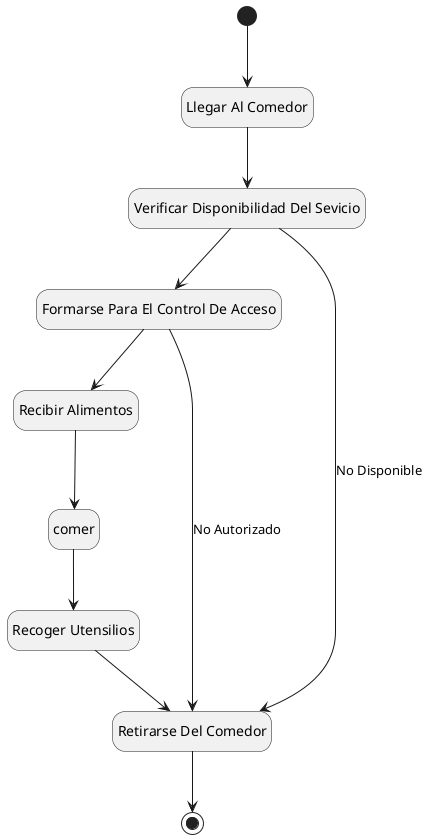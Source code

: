 @startuml EstadoDelDominio

hide empty description
skinparam classAttributeIconSize 0
skinparam classOperationIconSize 0

' estados
state "Llegar Al Comedor" as llegar
state "Verificar Disponibilidad Del Sevicio" as verificar
state "Formarse Para El Control De Acceso" as acceder
state "Recibir Alimentos" as recibir
state "comer" as comer
state "Recoger Utensilios" as recoger
state "Retirarse Del Comedor" as retirarse

' Relaciones
[*] --> llegar
llegar --> verificar
verificar --> retirarse : No Disponible
verificar --> acceder
acceder --> retirarse : No Autorizado
acceder --> recibir
recibir --> comer
comer --> recoger
recoger --> retirarse
retirarse --> [*]

@enduml